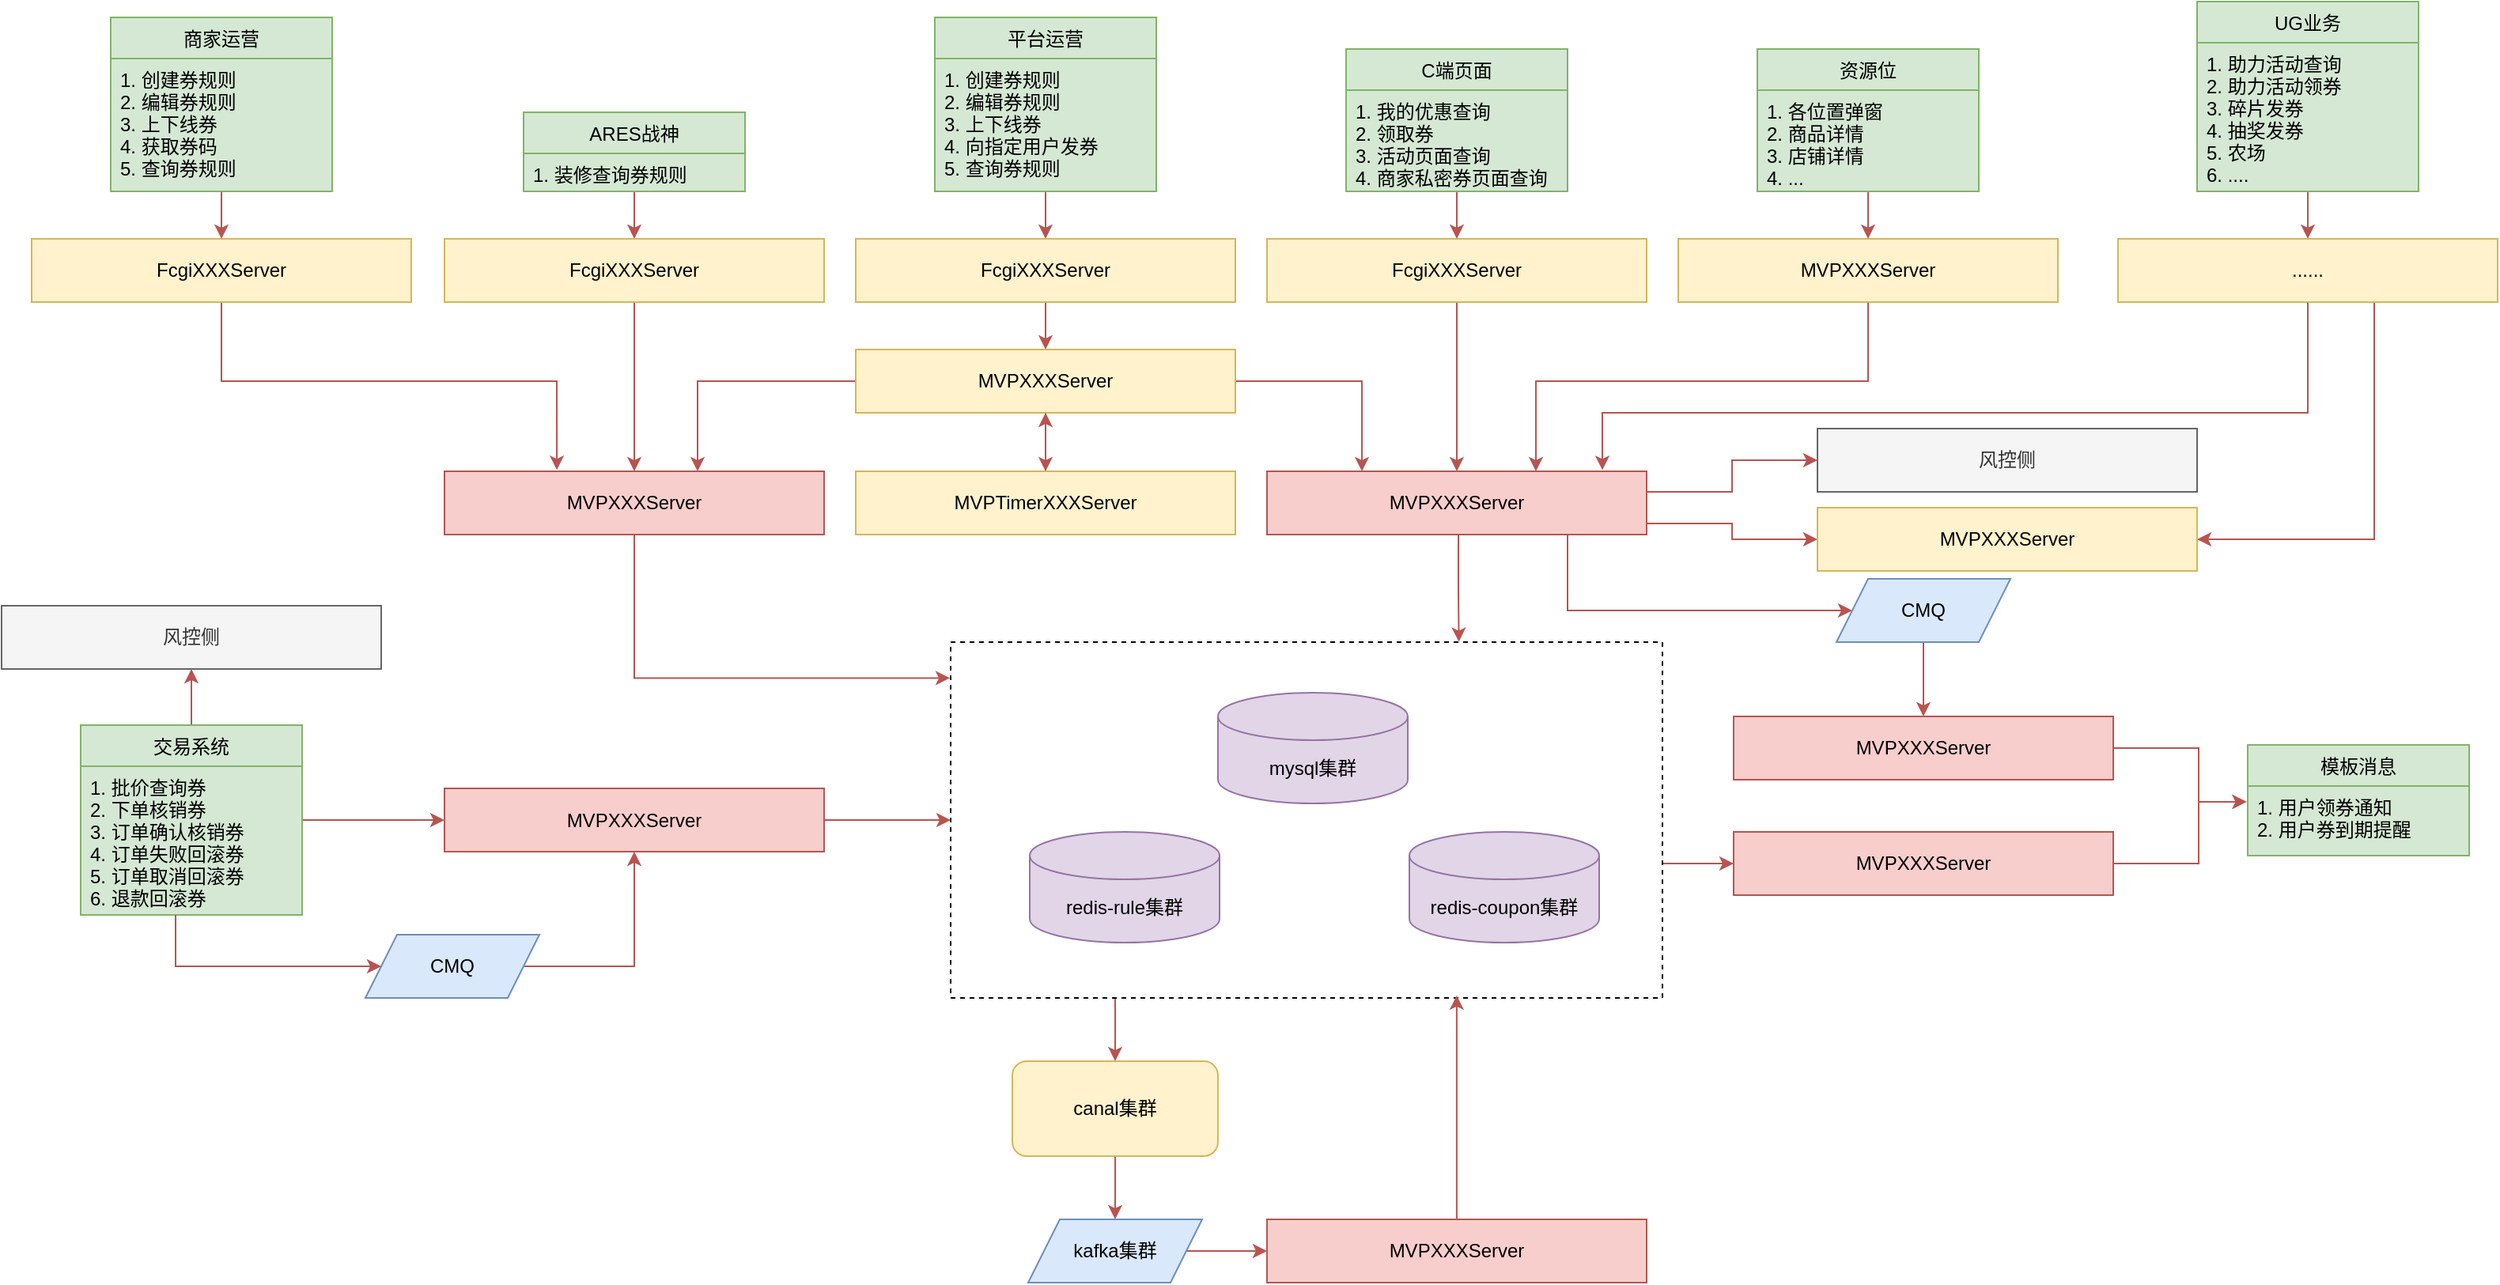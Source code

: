 <mxfile version="14.5.10" type="github"><diagram id="S-bVbZPN4BbvwkYWqwxk" name="Page-1"><mxGraphModel dx="2500" dy="2065" grid="1" gridSize="10" guides="1" tooltips="1" connect="1" arrows="1" fold="1" page="1" pageScale="1" pageWidth="827" pageHeight="1169" math="0" shadow="0"><root><mxCell id="0"/><mxCell id="1" parent="0"/><mxCell id="o6GloD9FYgK3P94GDY6V-103" style="edgeStyle=orthogonalEdgeStyle;rounded=0;orthogonalLoop=1;jettySize=auto;html=1;fillColor=#f8cecc;strokeColor=#b85450;" parent="1" source="o6GloD9FYgK3P94GDY6V-52" target="o6GloD9FYgK3P94GDY6V-50" edge="1"><mxGeometry relative="1" as="geometry"><Array as="points"><mxPoint x="780" y="395"/><mxPoint x="780" y="395"/></Array></mxGeometry></mxCell><mxCell id="o6GloD9FYgK3P94GDY6V-124" style="edgeStyle=orthogonalEdgeStyle;rounded=0;orthogonalLoop=1;jettySize=auto;html=1;fillColor=#f8cecc;strokeColor=#b85450;" parent="1" source="o6GloD9FYgK3P94GDY6V-52" target="nj5AoO-MpNhm7gpovx_Y-36" edge="1"><mxGeometry relative="1" as="geometry"><Array as="points"><mxPoint x="414" y="500"/><mxPoint x="414" y="500"/></Array></mxGeometry></mxCell><mxCell id="o6GloD9FYgK3P94GDY6V-52" value="" style="rounded=0;whiteSpace=wrap;html=1;dashed=1;" parent="1" vertex="1"><mxGeometry x="310" y="255" width="450" height="225" as="geometry"/></mxCell><mxCell id="o6GloD9FYgK3P94GDY6V-68" style="edgeStyle=orthogonalEdgeStyle;rounded=0;orthogonalLoop=1;jettySize=auto;html=1;entryX=0.296;entryY=-0.021;entryDx=0;entryDy=0;fillColor=#f8cecc;strokeColor=#b85450;entryPerimeter=0;" parent="1" source="nj5AoO-MpNhm7gpovx_Y-13" target="o6GloD9FYgK3P94GDY6V-27" edge="1"><mxGeometry relative="1" as="geometry"><Array as="points"><mxPoint x="-151" y="90"/><mxPoint x="61" y="90"/></Array></mxGeometry></mxCell><mxCell id="nj5AoO-MpNhm7gpovx_Y-13" value="FcgiXXXServer" style="rounded=0;whiteSpace=wrap;html=1;fillColor=#fff2cc;strokeColor=#d6b656;" parent="1" vertex="1"><mxGeometry x="-271" width="240" height="40" as="geometry"/></mxCell><mxCell id="nj5AoO-MpNhm7gpovx_Y-21" value="mysql集群" style="shape=cylinder3;whiteSpace=wrap;html=1;boundedLbl=1;backgroundOutline=1;size=15;fillColor=#e1d5e7;strokeColor=#9673a6;" parent="1" vertex="1"><mxGeometry x="479" y="287" width="120" height="70" as="geometry"/></mxCell><mxCell id="o6GloD9FYgK3P94GDY6V-98" style="edgeStyle=orthogonalEdgeStyle;rounded=0;orthogonalLoop=1;jettySize=auto;html=1;entryX=0.5;entryY=0;entryDx=0;entryDy=0;fillColor=#f8cecc;strokeColor=#b85450;" parent="1" source="nj5AoO-MpNhm7gpovx_Y-36" target="o6GloD9FYgK3P94GDY6V-47" edge="1"><mxGeometry relative="1" as="geometry"/></mxCell><mxCell id="nj5AoO-MpNhm7gpovx_Y-36" value="canal集群" style="rounded=1;whiteSpace=wrap;html=1;fillColor=#fff2cc;strokeColor=#d6b656;" parent="1" vertex="1"><mxGeometry x="349" y="520" width="130" height="60" as="geometry"/></mxCell><mxCell id="o6GloD9FYgK3P94GDY6V-65" value="" style="edgeStyle=orthogonalEdgeStyle;rounded=0;orthogonalLoop=1;jettySize=auto;html=1;fillColor=#f8cecc;strokeColor=#b85450;" parent="1" source="o6GloD9FYgK3P94GDY6V-10" target="o6GloD9FYgK3P94GDY6V-26" edge="1"><mxGeometry relative="1" as="geometry"/></mxCell><mxCell id="o6GloD9FYgK3P94GDY6V-10" value="平台运营" style="swimlane;fontStyle=0;childLayout=stackLayout;horizontal=1;startSize=26;fillColor=#d5e8d4;horizontalStack=0;resizeParent=1;resizeParentMax=0;resizeLast=0;collapsible=1;marginBottom=0;strokeColor=#82b366;" parent="1" vertex="1"><mxGeometry x="300" y="-140" width="140" height="110" as="geometry"/></mxCell><mxCell id="o6GloD9FYgK3P94GDY6V-11" value="1. 创建券规则&#10;2. 编辑券规则&#10;3. 上下线券&#10;4. 向指定用户发券&#10;5. 查询券规则" style="text;strokeColor=#82b366;fillColor=#d5e8d4;align=left;verticalAlign=top;spacingLeft=4;spacingRight=4;overflow=hidden;rotatable=0;points=[[0,0.5],[1,0.5]];portConstraint=eastwest;" parent="o6GloD9FYgK3P94GDY6V-10" vertex="1"><mxGeometry y="26" width="140" height="84" as="geometry"/></mxCell><mxCell id="o6GloD9FYgK3P94GDY6V-63" value="" style="edgeStyle=orthogonalEdgeStyle;rounded=0;orthogonalLoop=1;jettySize=auto;html=1;fillColor=#f8cecc;strokeColor=#b85450;" parent="1" source="o6GloD9FYgK3P94GDY6V-19" target="o6GloD9FYgK3P94GDY6V-25" edge="1"><mxGeometry relative="1" as="geometry"/></mxCell><mxCell id="o6GloD9FYgK3P94GDY6V-19" value="ARES战神" style="swimlane;fontStyle=0;childLayout=stackLayout;horizontal=1;startSize=26;fillColor=#d5e8d4;horizontalStack=0;resizeParent=1;resizeParentMax=0;resizeLast=0;collapsible=1;marginBottom=0;strokeColor=#82b366;" parent="1" vertex="1"><mxGeometry x="40" y="-80" width="140" height="50" as="geometry"/></mxCell><mxCell id="o6GloD9FYgK3P94GDY6V-20" value="1. 装修查询券规则" style="text;strokeColor=#82b366;fillColor=#d5e8d4;align=left;verticalAlign=top;spacingLeft=4;spacingRight=4;overflow=hidden;rotatable=0;points=[[0,0.5],[1,0.5]];portConstraint=eastwest;" parent="o6GloD9FYgK3P94GDY6V-19" vertex="1"><mxGeometry y="26" width="140" height="24" as="geometry"/></mxCell><mxCell id="o6GloD9FYgK3P94GDY6V-62" value="" style="edgeStyle=orthogonalEdgeStyle;rounded=0;orthogonalLoop=1;jettySize=auto;html=1;fillColor=#f8cecc;strokeColor=#b85450;" parent="1" source="o6GloD9FYgK3P94GDY6V-21" target="nj5AoO-MpNhm7gpovx_Y-13" edge="1"><mxGeometry relative="1" as="geometry"/></mxCell><mxCell id="o6GloD9FYgK3P94GDY6V-21" value="商家运营" style="swimlane;fontStyle=0;childLayout=stackLayout;horizontal=1;startSize=26;fillColor=#d5e8d4;horizontalStack=0;resizeParent=1;resizeParentMax=0;resizeLast=0;collapsible=1;marginBottom=0;strokeColor=#82b366;" parent="1" vertex="1"><mxGeometry x="-221" y="-140" width="140" height="110" as="geometry"/></mxCell><mxCell id="o6GloD9FYgK3P94GDY6V-22" value="1. 创建券规则&#10;2. 编辑券规则&#10;3. 上下线券&#10;4. 获取券码&#10;5. 查询券规则" style="text;strokeColor=#82b366;fillColor=#d5e8d4;align=left;verticalAlign=top;spacingLeft=4;spacingRight=4;overflow=hidden;rotatable=0;points=[[0,0.5],[1,0.5]];portConstraint=eastwest;" parent="o6GloD9FYgK3P94GDY6V-21" vertex="1"><mxGeometry y="26" width="140" height="84" as="geometry"/></mxCell><mxCell id="o6GloD9FYgK3P94GDY6V-67" style="edgeStyle=orthogonalEdgeStyle;rounded=0;orthogonalLoop=1;jettySize=auto;html=1;entryX=0.5;entryY=0;entryDx=0;entryDy=0;fillColor=#f8cecc;strokeColor=#b85450;" parent="1" source="o6GloD9FYgK3P94GDY6V-25" target="o6GloD9FYgK3P94GDY6V-27" edge="1"><mxGeometry relative="1" as="geometry"/></mxCell><mxCell id="o6GloD9FYgK3P94GDY6V-25" value="FcgiXXXServer" style="rounded=0;whiteSpace=wrap;html=1;fillColor=#fff2cc;strokeColor=#d6b656;" parent="1" vertex="1"><mxGeometry x="-10" width="240" height="40" as="geometry"/></mxCell><mxCell id="o6GloD9FYgK3P94GDY6V-66" value="" style="edgeStyle=orthogonalEdgeStyle;rounded=0;orthogonalLoop=1;jettySize=auto;html=1;fillColor=#f8cecc;strokeColor=#b85450;" parent="1" source="o6GloD9FYgK3P94GDY6V-26" target="o6GloD9FYgK3P94GDY6V-28" edge="1"><mxGeometry relative="1" as="geometry"/></mxCell><mxCell id="o6GloD9FYgK3P94GDY6V-26" value="FcgiXXXServer" style="rounded=0;whiteSpace=wrap;html=1;fillColor=#fff2cc;strokeColor=#d6b656;" parent="1" vertex="1"><mxGeometry x="250" width="240" height="40" as="geometry"/></mxCell><mxCell id="o6GloD9FYgK3P94GDY6V-93" style="edgeStyle=orthogonalEdgeStyle;rounded=0;orthogonalLoop=1;jettySize=auto;html=1;entryX=-0.001;entryY=0.101;entryDx=0;entryDy=0;entryPerimeter=0;fillColor=#f8cecc;strokeColor=#b85450;" parent="1" source="o6GloD9FYgK3P94GDY6V-27" target="o6GloD9FYgK3P94GDY6V-52" edge="1"><mxGeometry relative="1" as="geometry"><mxPoint x="310" y="290" as="targetPoint"/><Array as="points"><mxPoint x="110" y="278"/></Array></mxGeometry></mxCell><mxCell id="o6GloD9FYgK3P94GDY6V-27" value="MVPXXXServer" style="rounded=0;whiteSpace=wrap;html=1;fillColor=#f8cecc;strokeColor=#b85450;" parent="1" vertex="1"><mxGeometry x="-10" y="147" width="240" height="40" as="geometry"/></mxCell><mxCell id="o6GloD9FYgK3P94GDY6V-69" style="edgeStyle=orthogonalEdgeStyle;rounded=0;orthogonalLoop=1;jettySize=auto;html=1;fillColor=#f8cecc;strokeColor=#b85450;" parent="1" source="o6GloD9FYgK3P94GDY6V-28" edge="1"><mxGeometry relative="1" as="geometry"><mxPoint x="150" y="147" as="targetPoint"/><Array as="points"><mxPoint x="150" y="90"/><mxPoint x="150" y="147"/></Array></mxGeometry></mxCell><mxCell id="o6GloD9FYgK3P94GDY6V-115" value="" style="edgeStyle=orthogonalEdgeStyle;rounded=0;orthogonalLoop=1;jettySize=auto;html=1;fillColor=#f8cecc;strokeColor=#b85450;" parent="1" source="o6GloD9FYgK3P94GDY6V-28" target="o6GloD9FYgK3P94GDY6V-29" edge="1"><mxGeometry relative="1" as="geometry"/></mxCell><mxCell id="o6GloD9FYgK3P94GDY6V-117" style="edgeStyle=orthogonalEdgeStyle;rounded=0;orthogonalLoop=1;jettySize=auto;html=1;entryX=0.25;entryY=0;entryDx=0;entryDy=0;fillColor=#f8cecc;strokeColor=#b85450;" parent="1" source="o6GloD9FYgK3P94GDY6V-28" target="o6GloD9FYgK3P94GDY6V-36" edge="1"><mxGeometry relative="1" as="geometry"><Array as="points"><mxPoint x="570" y="90"/></Array></mxGeometry></mxCell><mxCell id="o6GloD9FYgK3P94GDY6V-28" value="MVPXXXServer" style="rounded=0;whiteSpace=wrap;html=1;fillColor=#fff2cc;strokeColor=#d6b656;" parent="1" vertex="1"><mxGeometry x="250" y="70" width="240" height="40" as="geometry"/></mxCell><mxCell id="o6GloD9FYgK3P94GDY6V-116" style="edgeStyle=orthogonalEdgeStyle;rounded=0;orthogonalLoop=1;jettySize=auto;html=1;entryX=0.5;entryY=1;entryDx=0;entryDy=0;fillColor=#f8cecc;strokeColor=#b85450;" parent="1" source="o6GloD9FYgK3P94GDY6V-29" target="o6GloD9FYgK3P94GDY6V-28" edge="1"><mxGeometry relative="1" as="geometry"/></mxCell><mxCell id="o6GloD9FYgK3P94GDY6V-29" value="MVPTimerXXXServer" style="rounded=0;whiteSpace=wrap;html=1;fillColor=#fff2cc;strokeColor=#d6b656;" parent="1" vertex="1"><mxGeometry x="250" y="147" width="240" height="40" as="geometry"/></mxCell><mxCell id="o6GloD9FYgK3P94GDY6V-112" style="edgeStyle=orthogonalEdgeStyle;rounded=0;orthogonalLoop=1;jettySize=auto;html=1;fillColor=#f8cecc;strokeColor=#b85450;" parent="1" source="o6GloD9FYgK3P94GDY6V-30" target="o6GloD9FYgK3P94GDY6V-32" edge="1"><mxGeometry relative="1" as="geometry"/></mxCell><mxCell id="o6GloD9FYgK3P94GDY6V-126" style="edgeStyle=orthogonalEdgeStyle;rounded=0;orthogonalLoop=1;jettySize=auto;html=1;fillColor=#f8cecc;strokeColor=#b85450;" parent="1" source="o6GloD9FYgK3P94GDY6V-30" target="o6GloD9FYgK3P94GDY6V-125" edge="1"><mxGeometry relative="1" as="geometry"/></mxCell><mxCell id="o6GloD9FYgK3P94GDY6V-30" value="交易系统" style="swimlane;fontStyle=0;childLayout=stackLayout;horizontal=1;startSize=26;fillColor=#d5e8d4;horizontalStack=0;resizeParent=1;resizeParentMax=0;resizeLast=0;collapsible=1;marginBottom=0;strokeColor=#82b366;" parent="1" vertex="1"><mxGeometry x="-240" y="307.5" width="140" height="120" as="geometry"/></mxCell><mxCell id="o6GloD9FYgK3P94GDY6V-31" value="1. 批价查询券&#10;2. 下单核销券&#10;3. 订单确认核销券&#10;4. 订单失败回滚券&#10;5. 订单取消回滚券&#10;6. 退款回滚券" style="text;strokeColor=#82b366;fillColor=#d5e8d4;align=left;verticalAlign=top;spacingLeft=4;spacingRight=4;overflow=hidden;rotatable=0;points=[[0,0.5],[1,0.5]];portConstraint=eastwest;" parent="o6GloD9FYgK3P94GDY6V-30" vertex="1"><mxGeometry y="26" width="140" height="94" as="geometry"/></mxCell><mxCell id="o6GloD9FYgK3P94GDY6V-111" style="edgeStyle=orthogonalEdgeStyle;rounded=0;orthogonalLoop=1;jettySize=auto;html=1;fillColor=#f8cecc;strokeColor=#b85450;" parent="1" source="o6GloD9FYgK3P94GDY6V-32" target="o6GloD9FYgK3P94GDY6V-52" edge="1"><mxGeometry relative="1" as="geometry"/></mxCell><mxCell id="o6GloD9FYgK3P94GDY6V-32" value="MVPXXXServer" style="rounded=0;whiteSpace=wrap;html=1;fillColor=#f8cecc;strokeColor=#b85450;" parent="1" vertex="1"><mxGeometry x="-10" y="347.5" width="240" height="40" as="geometry"/></mxCell><mxCell id="o6GloD9FYgK3P94GDY6V-74" value="" style="edgeStyle=orthogonalEdgeStyle;rounded=0;orthogonalLoop=1;jettySize=auto;html=1;fillColor=#f8cecc;strokeColor=#b85450;" parent="1" source="o6GloD9FYgK3P94GDY6V-33" target="o6GloD9FYgK3P94GDY6V-36" edge="1"><mxGeometry relative="1" as="geometry"/></mxCell><mxCell id="o6GloD9FYgK3P94GDY6V-33" value="FcgiXXXServer" style="rounded=0;whiteSpace=wrap;html=1;fillColor=#fff2cc;strokeColor=#d6b656;" parent="1" vertex="1"><mxGeometry x="510" width="240" height="40" as="geometry"/></mxCell><mxCell id="o6GloD9FYgK3P94GDY6V-73" value="" style="edgeStyle=orthogonalEdgeStyle;rounded=0;orthogonalLoop=1;jettySize=auto;html=1;fillColor=#f8cecc;strokeColor=#b85450;" parent="1" source="o6GloD9FYgK3P94GDY6V-34" target="o6GloD9FYgK3P94GDY6V-33" edge="1"><mxGeometry relative="1" as="geometry"/></mxCell><mxCell id="o6GloD9FYgK3P94GDY6V-34" value="C端页面" style="swimlane;fontStyle=0;childLayout=stackLayout;horizontal=1;startSize=26;fillColor=#d5e8d4;horizontalStack=0;resizeParent=1;resizeParentMax=0;resizeLast=0;collapsible=1;marginBottom=0;strokeColor=#82b366;" parent="1" vertex="1"><mxGeometry x="560" y="-120" width="140" height="90" as="geometry"/></mxCell><mxCell id="o6GloD9FYgK3P94GDY6V-35" value="1. 我的优惠查询&#10;2. 领取券&#10;3. 活动页面查询&#10;4. 商家私密券页面查询" style="text;strokeColor=#82b366;fillColor=#d5e8d4;align=left;verticalAlign=top;spacingLeft=4;spacingRight=4;overflow=hidden;rotatable=0;points=[[0,0.5],[1,0.5]];portConstraint=eastwest;" parent="o6GloD9FYgK3P94GDY6V-34" vertex="1"><mxGeometry y="26" width="140" height="64" as="geometry"/></mxCell><mxCell id="o6GloD9FYgK3P94GDY6V-120" style="edgeStyle=orthogonalEdgeStyle;rounded=0;orthogonalLoop=1;jettySize=auto;html=1;fillColor=#f8cecc;strokeColor=#b85450;" parent="1" source="o6GloD9FYgK3P94GDY6V-36" target="o6GloD9FYgK3P94GDY6V-61" edge="1"><mxGeometry relative="1" as="geometry"><Array as="points"><mxPoint x="804" y="160"/><mxPoint x="804" y="140"/></Array></mxGeometry></mxCell><mxCell id="o6GloD9FYgK3P94GDY6V-121" style="edgeStyle=orthogonalEdgeStyle;rounded=0;orthogonalLoop=1;jettySize=auto;html=1;entryX=0.714;entryY=-0.001;entryDx=0;entryDy=0;entryPerimeter=0;fillColor=#f8cecc;strokeColor=#b85450;" parent="1" source="o6GloD9FYgK3P94GDY6V-36" target="o6GloD9FYgK3P94GDY6V-52" edge="1"><mxGeometry relative="1" as="geometry"><mxPoint x="630" y="250" as="targetPoint"/><Array as="points"><mxPoint x="631" y="221"/><mxPoint x="631" y="221"/></Array></mxGeometry></mxCell><mxCell id="o6GloD9FYgK3P94GDY6V-122" style="edgeStyle=orthogonalEdgeStyle;rounded=0;orthogonalLoop=1;jettySize=auto;html=1;entryX=0;entryY=0.5;entryDx=0;entryDy=0;fillColor=#f8cecc;strokeColor=#b85450;" parent="1" source="o6GloD9FYgK3P94GDY6V-36" target="o6GloD9FYgK3P94GDY6V-60" edge="1"><mxGeometry relative="1" as="geometry"><Array as="points"><mxPoint x="700" y="235"/></Array></mxGeometry></mxCell><mxCell id="o6GloD9FYgK3P94GDY6V-136" style="edgeStyle=orthogonalEdgeStyle;rounded=0;orthogonalLoop=1;jettySize=auto;html=1;fillColor=#f8cecc;strokeColor=#b85450;" parent="1" source="o6GloD9FYgK3P94GDY6V-36" target="o6GloD9FYgK3P94GDY6V-135" edge="1"><mxGeometry relative="1" as="geometry"><Array as="points"><mxPoint x="804" y="180"/><mxPoint x="804" y="190"/></Array></mxGeometry></mxCell><mxCell id="o6GloD9FYgK3P94GDY6V-36" value="MVPXXXServer" style="rounded=0;whiteSpace=wrap;html=1;fillColor=#f8cecc;strokeColor=#b85450;" parent="1" vertex="1"><mxGeometry x="510" y="147" width="240" height="40" as="geometry"/></mxCell><mxCell id="o6GloD9FYgK3P94GDY6V-133" style="edgeStyle=orthogonalEdgeStyle;rounded=0;orthogonalLoop=1;jettySize=auto;html=1;fillColor=#f8cecc;strokeColor=#b85450;" parent="1" source="o6GloD9FYgK3P94GDY6V-37" edge="1"><mxGeometry relative="1" as="geometry"><mxPoint x="680" y="147" as="targetPoint"/><Array as="points"><mxPoint x="890" y="90"/><mxPoint x="680" y="90"/></Array></mxGeometry></mxCell><mxCell id="o6GloD9FYgK3P94GDY6V-37" value="MVPXXXServer" style="rounded=0;whiteSpace=wrap;html=1;fillColor=#fff2cc;strokeColor=#d6b656;" parent="1" vertex="1"><mxGeometry x="770" width="240" height="40" as="geometry"/></mxCell><mxCell id="o6GloD9FYgK3P94GDY6V-75" value="" style="edgeStyle=orthogonalEdgeStyle;rounded=0;orthogonalLoop=1;jettySize=auto;html=1;fillColor=#f8cecc;strokeColor=#b85450;" parent="1" source="o6GloD9FYgK3P94GDY6V-38" target="o6GloD9FYgK3P94GDY6V-37" edge="1"><mxGeometry relative="1" as="geometry"/></mxCell><mxCell id="o6GloD9FYgK3P94GDY6V-38" value="资源位" style="swimlane;fontStyle=0;childLayout=stackLayout;horizontal=1;startSize=26;fillColor=#d5e8d4;horizontalStack=0;resizeParent=1;resizeParentMax=0;resizeLast=0;collapsible=1;marginBottom=0;strokeColor=#82b366;" parent="1" vertex="1"><mxGeometry x="820" y="-120" width="140" height="90" as="geometry"/></mxCell><mxCell id="o6GloD9FYgK3P94GDY6V-39" value="1. 各位置弹窗&#10;2. 商品详情&#10;3. 店铺详情&#10;4. ..." style="text;strokeColor=#82b366;fillColor=#d5e8d4;align=left;verticalAlign=top;spacingLeft=4;spacingRight=4;overflow=hidden;rotatable=0;points=[[0,0.5],[1,0.5]];portConstraint=eastwest;" parent="o6GloD9FYgK3P94GDY6V-38" vertex="1"><mxGeometry y="26" width="140" height="64" as="geometry"/></mxCell><mxCell id="o6GloD9FYgK3P94GDY6V-82" value="" style="edgeStyle=orthogonalEdgeStyle;rounded=0;orthogonalLoop=1;jettySize=auto;html=1;fillColor=#f8cecc;strokeColor=#b85450;" parent="1" source="o6GloD9FYgK3P94GDY6V-40" target="o6GloD9FYgK3P94GDY6V-81" edge="1"><mxGeometry relative="1" as="geometry"/></mxCell><mxCell id="o6GloD9FYgK3P94GDY6V-40" value="UG业务" style="swimlane;fontStyle=0;childLayout=stackLayout;horizontal=1;startSize=26;fillColor=#d5e8d4;horizontalStack=0;resizeParent=1;resizeParentMax=0;resizeLast=0;collapsible=1;marginBottom=0;strokeColor=#82b366;" parent="1" vertex="1"><mxGeometry x="1098" y="-150" width="140" height="120" as="geometry"/></mxCell><mxCell id="o6GloD9FYgK3P94GDY6V-41" value="1. 助力活动查询&#10;2. 助力活动领券&#10;3. 碎片发券&#10;4. 抽奖发券&#10;5. 农场&#10;6. ...." style="text;strokeColor=#82b366;fillColor=#d5e8d4;align=left;verticalAlign=top;spacingLeft=4;spacingRight=4;overflow=hidden;rotatable=0;points=[[0,0.5],[1,0.5]];portConstraint=eastwest;" parent="o6GloD9FYgK3P94GDY6V-40" vertex="1"><mxGeometry y="26" width="140" height="94" as="geometry"/></mxCell><mxCell id="o6GloD9FYgK3P94GDY6V-114" style="edgeStyle=orthogonalEdgeStyle;rounded=0;orthogonalLoop=1;jettySize=auto;html=1;entryX=0.5;entryY=1;entryDx=0;entryDy=0;fillColor=#f8cecc;strokeColor=#b85450;" parent="1" source="o6GloD9FYgK3P94GDY6V-46" target="o6GloD9FYgK3P94GDY6V-32" edge="1"><mxGeometry relative="1" as="geometry"><Array as="points"><mxPoint x="110" y="460"/></Array></mxGeometry></mxCell><mxCell id="o6GloD9FYgK3P94GDY6V-46" value="CMQ" style="shape=parallelogram;perimeter=parallelogramPerimeter;whiteSpace=wrap;html=1;fixedSize=1;fillColor=#dae8fc;strokeColor=#6c8ebf;" parent="1" vertex="1"><mxGeometry x="-60" y="440" width="110" height="40" as="geometry"/></mxCell><mxCell id="o6GloD9FYgK3P94GDY6V-99" value="" style="edgeStyle=orthogonalEdgeStyle;rounded=0;orthogonalLoop=1;jettySize=auto;html=1;fillColor=#f8cecc;strokeColor=#b85450;" parent="1" source="o6GloD9FYgK3P94GDY6V-47" target="o6GloD9FYgK3P94GDY6V-51" edge="1"><mxGeometry relative="1" as="geometry"/></mxCell><mxCell id="o6GloD9FYgK3P94GDY6V-47" value="kafka集群" style="shape=parallelogram;perimeter=parallelogramPerimeter;whiteSpace=wrap;html=1;fixedSize=1;fillColor=#dae8fc;strokeColor=#6c8ebf;" parent="1" vertex="1"><mxGeometry x="359" y="620" width="110" height="40" as="geometry"/></mxCell><mxCell id="o6GloD9FYgK3P94GDY6V-48" value="redis-rule集群" style="shape=cylinder3;whiteSpace=wrap;html=1;boundedLbl=1;backgroundOutline=1;size=15;fillColor=#e1d5e7;strokeColor=#9673a6;" parent="1" vertex="1"><mxGeometry x="360" y="375" width="120" height="70" as="geometry"/></mxCell><mxCell id="o6GloD9FYgK3P94GDY6V-49" value="redis-coupon集群" style="shape=cylinder3;whiteSpace=wrap;html=1;boundedLbl=1;backgroundOutline=1;size=15;fillColor=#e1d5e7;strokeColor=#9673a6;" parent="1" vertex="1"><mxGeometry x="600" y="375" width="120" height="70" as="geometry"/></mxCell><mxCell id="o6GloD9FYgK3P94GDY6V-109" style="edgeStyle=orthogonalEdgeStyle;rounded=0;orthogonalLoop=1;jettySize=auto;html=1;entryX=-0.005;entryY=0.227;entryDx=0;entryDy=0;entryPerimeter=0;fillColor=#f8cecc;strokeColor=#b85450;" parent="1" source="o6GloD9FYgK3P94GDY6V-50" target="o6GloD9FYgK3P94GDY6V-59" edge="1"><mxGeometry relative="1" as="geometry"><Array as="points"><mxPoint x="1099" y="395"/><mxPoint x="1099" y="356"/></Array></mxGeometry></mxCell><mxCell id="o6GloD9FYgK3P94GDY6V-50" value="MVPXXXServer" style="rounded=0;whiteSpace=wrap;html=1;fillColor=#f8cecc;strokeColor=#b85450;" parent="1" vertex="1"><mxGeometry x="805" y="375" width="240" height="40" as="geometry"/></mxCell><mxCell id="o6GloD9FYgK3P94GDY6V-100" style="edgeStyle=orthogonalEdgeStyle;rounded=0;orthogonalLoop=1;jettySize=auto;html=1;entryX=0.711;entryY=0.993;entryDx=0;entryDy=0;entryPerimeter=0;fillColor=#f8cecc;strokeColor=#b85450;" parent="1" source="o6GloD9FYgK3P94GDY6V-51" target="o6GloD9FYgK3P94GDY6V-52" edge="1"><mxGeometry relative="1" as="geometry"/></mxCell><mxCell id="o6GloD9FYgK3P94GDY6V-51" value="MVPXXXServer" style="rounded=0;whiteSpace=wrap;html=1;fillColor=#f8cecc;strokeColor=#b85450;" parent="1" vertex="1"><mxGeometry x="510" y="620" width="240" height="40" as="geometry"/></mxCell><mxCell id="o6GloD9FYgK3P94GDY6V-108" style="edgeStyle=orthogonalEdgeStyle;rounded=0;orthogonalLoop=1;jettySize=auto;html=1;entryX=-0.005;entryY=0.227;entryDx=0;entryDy=0;entryPerimeter=0;fillColor=#f8cecc;strokeColor=#b85450;" parent="1" source="o6GloD9FYgK3P94GDY6V-56" target="o6GloD9FYgK3P94GDY6V-59" edge="1"><mxGeometry relative="1" as="geometry"><Array as="points"><mxPoint x="1099" y="322"/><mxPoint x="1099" y="356"/></Array></mxGeometry></mxCell><mxCell id="o6GloD9FYgK3P94GDY6V-56" value="MVPXXXServer" style="rounded=0;whiteSpace=wrap;html=1;fillColor=#f8cecc;strokeColor=#b85450;" parent="1" vertex="1"><mxGeometry x="805" y="302" width="240" height="40" as="geometry"/></mxCell><mxCell id="o6GloD9FYgK3P94GDY6V-58" value="模板消息" style="swimlane;fontStyle=0;childLayout=stackLayout;horizontal=1;startSize=26;fillColor=#d5e8d4;horizontalStack=0;resizeParent=1;resizeParentMax=0;resizeLast=0;collapsible=1;marginBottom=0;strokeColor=#82b366;" parent="1" vertex="1"><mxGeometry x="1130" y="320" width="140" height="70" as="geometry"/></mxCell><mxCell id="o6GloD9FYgK3P94GDY6V-59" value="1. 用户领券通知&#10;2. 用户券到期提醒" style="text;strokeColor=#82b366;fillColor=#d5e8d4;align=left;verticalAlign=top;spacingLeft=4;spacingRight=4;overflow=hidden;rotatable=0;points=[[0,0.5],[1,0.5]];portConstraint=eastwest;" parent="o6GloD9FYgK3P94GDY6V-58" vertex="1"><mxGeometry y="26" width="140" height="44" as="geometry"/></mxCell><mxCell id="o6GloD9FYgK3P94GDY6V-123" style="edgeStyle=orthogonalEdgeStyle;rounded=0;orthogonalLoop=1;jettySize=auto;html=1;fillColor=#f8cecc;strokeColor=#b85450;" parent="1" source="o6GloD9FYgK3P94GDY6V-60" target="o6GloD9FYgK3P94GDY6V-56" edge="1"><mxGeometry relative="1" as="geometry"/></mxCell><mxCell id="o6GloD9FYgK3P94GDY6V-60" value="CMQ" style="shape=parallelogram;perimeter=parallelogramPerimeter;whiteSpace=wrap;html=1;fixedSize=1;fillColor=#dae8fc;strokeColor=#6c8ebf;" parent="1" vertex="1"><mxGeometry x="870" y="215" width="110" height="40" as="geometry"/></mxCell><mxCell id="o6GloD9FYgK3P94GDY6V-61" value="风控侧" style="rounded=0;whiteSpace=wrap;html=1;fillColor=#f5f5f5;strokeColor=#666666;fontColor=#333333;" parent="1" vertex="1"><mxGeometry x="858" y="120" width="240" height="40" as="geometry"/></mxCell><mxCell id="o6GloD9FYgK3P94GDY6V-134" style="edgeStyle=orthogonalEdgeStyle;rounded=0;orthogonalLoop=1;jettySize=auto;html=1;entryX=0.882;entryY=-0.021;entryDx=0;entryDy=0;fillColor=#f8cecc;strokeColor=#b85450;entryPerimeter=0;" parent="1" source="o6GloD9FYgK3P94GDY6V-81" target="o6GloD9FYgK3P94GDY6V-36" edge="1"><mxGeometry relative="1" as="geometry"><Array as="points"><mxPoint x="1168" y="110"/><mxPoint x="722" y="110"/><mxPoint x="722" y="146"/></Array></mxGeometry></mxCell><mxCell id="o6GloD9FYgK3P94GDY6V-137" style="edgeStyle=orthogonalEdgeStyle;rounded=0;orthogonalLoop=1;jettySize=auto;html=1;entryX=1;entryY=0.5;entryDx=0;entryDy=0;fillColor=#f8cecc;strokeColor=#b85450;" parent="1" source="o6GloD9FYgK3P94GDY6V-81" target="o6GloD9FYgK3P94GDY6V-135" edge="1"><mxGeometry relative="1" as="geometry"><Array as="points"><mxPoint x="1210" y="190"/></Array></mxGeometry></mxCell><mxCell id="o6GloD9FYgK3P94GDY6V-81" value="......" style="rounded=0;whiteSpace=wrap;html=1;fillColor=#fff2cc;strokeColor=#d6b656;" parent="1" vertex="1"><mxGeometry x="1048" width="240" height="40" as="geometry"/></mxCell><mxCell id="o6GloD9FYgK3P94GDY6V-113" style="edgeStyle=orthogonalEdgeStyle;rounded=0;orthogonalLoop=1;jettySize=auto;html=1;fillColor=#f8cecc;strokeColor=#b85450;" parent="1" source="o6GloD9FYgK3P94GDY6V-31" target="o6GloD9FYgK3P94GDY6V-46" edge="1"><mxGeometry relative="1" as="geometry"><Array as="points"><mxPoint x="-180" y="460"/></Array></mxGeometry></mxCell><mxCell id="o6GloD9FYgK3P94GDY6V-125" value="风控侧" style="rounded=0;whiteSpace=wrap;html=1;fillColor=#f5f5f5;strokeColor=#666666;fontColor=#333333;" parent="1" vertex="1"><mxGeometry x="-290" y="232" width="240" height="40" as="geometry"/></mxCell><mxCell id="o6GloD9FYgK3P94GDY6V-135" value="MVPXXXServer" style="rounded=0;whiteSpace=wrap;html=1;fillColor=#fff2cc;strokeColor=#d6b656;" parent="1" vertex="1"><mxGeometry x="858" y="170" width="240" height="40" as="geometry"/></mxCell></root></mxGraphModel></diagram></mxfile>